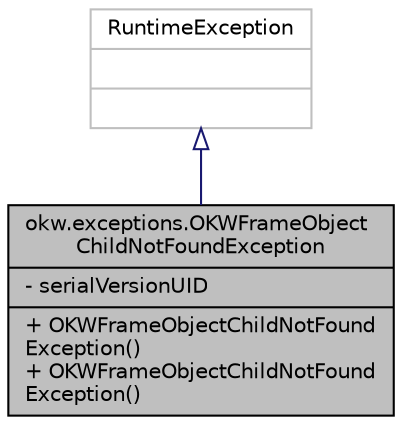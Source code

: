 digraph "okw.exceptions.OKWFrameObjectChildNotFoundException"
{
 // INTERACTIVE_SVG=YES
 // LATEX_PDF_SIZE
  edge [fontname="Helvetica",fontsize="10",labelfontname="Helvetica",labelfontsize="10"];
  node [fontname="Helvetica",fontsize="10",shape=record];
  Node1 [label="{okw.exceptions.OKWFrameObject\lChildNotFoundException\n|- serialVersionUID\l|+ OKWFrameObjectChildNotFound\lException()\l+ OKWFrameObjectChildNotFound\lException()\l}",height=0.2,width=0.4,color="black", fillcolor="grey75", style="filled", fontcolor="black",tooltip="OKW.OKWFrameObjectChildNotFoundException wird ausgelöst, wenn die Frame-Definition eines Kind-Objekte..."];
  Node2 -> Node1 [dir="back",color="midnightblue",fontsize="10",style="solid",arrowtail="onormal",fontname="Helvetica"];
  Node2 [label="{RuntimeException\n||}",height=0.2,width=0.4,color="grey75", fillcolor="white", style="filled",tooltip=" "];
}
